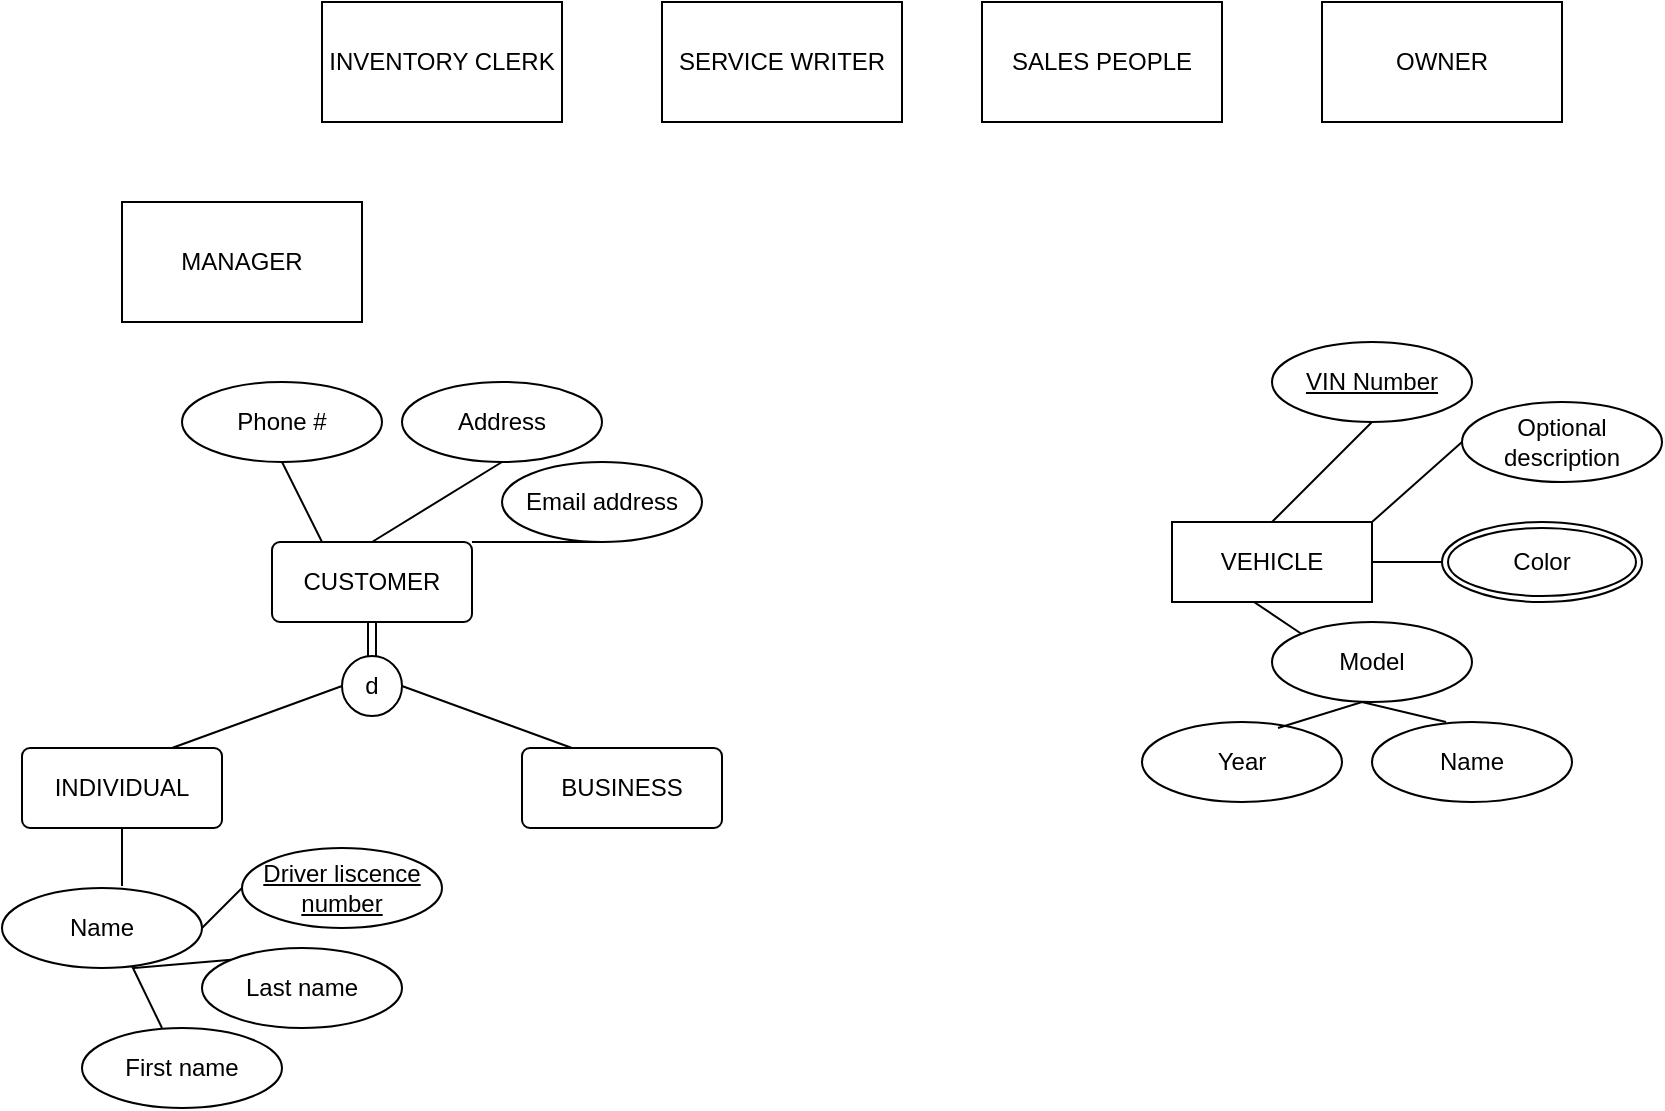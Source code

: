 <mxfile version="15.3.4" type="github">
  <diagram id="4tuKTm64LaXgP7IwTOWB" name="Page-1">
    <mxGraphModel dx="1160" dy="764" grid="1" gridSize="10" guides="1" tooltips="1" connect="1" arrows="1" fold="1" page="1" pageScale="1" pageWidth="850" pageHeight="1100" math="0" shadow="0">
      <root>
        <mxCell id="0" />
        <mxCell id="1" parent="0" />
        <mxCell id="mfzrroewSdykWeL1LME4-1" value="INVENTORY CLERK" style="rounded=0;whiteSpace=wrap;html=1;hachureGap=4;pointerEvents=0;" vertex="1" parent="1">
          <mxGeometry x="160" y="70" width="120" height="60" as="geometry" />
        </mxCell>
        <mxCell id="mfzrroewSdykWeL1LME4-2" value="SALES PEOPLE" style="rounded=0;whiteSpace=wrap;html=1;hachureGap=4;pointerEvents=0;" vertex="1" parent="1">
          <mxGeometry x="490" y="70" width="120" height="60" as="geometry" />
        </mxCell>
        <mxCell id="mfzrroewSdykWeL1LME4-3" value="SERVICE WRITER" style="rounded=0;whiteSpace=wrap;html=1;hachureGap=4;pointerEvents=0;" vertex="1" parent="1">
          <mxGeometry x="330" y="70" width="120" height="60" as="geometry" />
        </mxCell>
        <mxCell id="mfzrroewSdykWeL1LME4-4" value="MANAGER" style="rounded=0;whiteSpace=wrap;html=1;hachureGap=4;pointerEvents=0;" vertex="1" parent="1">
          <mxGeometry x="60" y="170" width="120" height="60" as="geometry" />
        </mxCell>
        <mxCell id="mfzrroewSdykWeL1LME4-5" value="OWNER" style="rounded=0;whiteSpace=wrap;html=1;hachureGap=4;pointerEvents=0;" vertex="1" parent="1">
          <mxGeometry x="660" y="70" width="120" height="60" as="geometry" />
        </mxCell>
        <mxCell id="mfzrroewSdykWeL1LME4-10" value="" style="endArrow=none;html=1;startSize=14;endSize=14;sourcePerimeterSpacing=8;targetPerimeterSpacing=8;" edge="1" parent="1">
          <mxGeometry width="50" height="50" relative="1" as="geometry">
            <mxPoint x="635" y="330" as="sourcePoint" />
            <mxPoint x="685" y="280" as="targetPoint" />
          </mxGeometry>
        </mxCell>
        <mxCell id="mfzrroewSdykWeL1LME4-13" value="VIN Number" style="ellipse;whiteSpace=wrap;html=1;align=center;fontStyle=4;hachureGap=4;pointerEvents=0;" vertex="1" parent="1">
          <mxGeometry x="635" y="240" width="100" height="40" as="geometry" />
        </mxCell>
        <mxCell id="mfzrroewSdykWeL1LME4-15" value="VEHICLE" style="whiteSpace=wrap;html=1;align=center;hachureGap=4;pointerEvents=0;" vertex="1" parent="1">
          <mxGeometry x="585" y="330" width="100" height="40" as="geometry" />
        </mxCell>
        <mxCell id="mfzrroewSdykWeL1LME4-16" value="Model" style="ellipse;whiteSpace=wrap;html=1;align=center;hachureGap=4;pointerEvents=0;" vertex="1" parent="1">
          <mxGeometry x="635" y="380" width="100" height="40" as="geometry" />
        </mxCell>
        <mxCell id="mfzrroewSdykWeL1LME4-17" value="Name" style="ellipse;whiteSpace=wrap;html=1;align=center;hachureGap=4;pointerEvents=0;" vertex="1" parent="1">
          <mxGeometry x="685" y="430" width="100" height="40" as="geometry" />
        </mxCell>
        <mxCell id="mfzrroewSdykWeL1LME4-18" value="Year" style="ellipse;whiteSpace=wrap;html=1;align=center;hachureGap=4;pointerEvents=0;" vertex="1" parent="1">
          <mxGeometry x="570" y="430" width="100" height="40" as="geometry" />
        </mxCell>
        <mxCell id="mfzrroewSdykWeL1LME4-19" value="" style="endArrow=none;html=1;rounded=0;startSize=14;endSize=14;sourcePerimeterSpacing=8;targetPerimeterSpacing=8;entryX=0.37;entryY=0;entryDx=0;entryDy=0;entryPerimeter=0;exitX=0.68;exitY=0.075;exitDx=0;exitDy=0;exitPerimeter=0;" edge="1" parent="1" source="mfzrroewSdykWeL1LME4-18" target="mfzrroewSdykWeL1LME4-17">
          <mxGeometry relative="1" as="geometry">
            <mxPoint x="620" y="400" as="sourcePoint" />
            <mxPoint x="700" y="360" as="targetPoint" />
            <Array as="points">
              <mxPoint x="680" y="420" />
            </Array>
          </mxGeometry>
        </mxCell>
        <mxCell id="mfzrroewSdykWeL1LME4-21" value="" style="endArrow=none;html=1;rounded=0;startSize=14;endSize=14;sourcePerimeterSpacing=8;targetPerimeterSpacing=8;exitX=0.41;exitY=1;exitDx=0;exitDy=0;exitPerimeter=0;entryX=0;entryY=0;entryDx=0;entryDy=0;" edge="1" parent="1" source="mfzrroewSdykWeL1LME4-15" target="mfzrroewSdykWeL1LME4-16">
          <mxGeometry relative="1" as="geometry">
            <mxPoint x="540" y="360" as="sourcePoint" />
            <mxPoint x="700" y="360" as="targetPoint" />
          </mxGeometry>
        </mxCell>
        <mxCell id="mfzrroewSdykWeL1LME4-23" value="Color" style="ellipse;shape=doubleEllipse;margin=3;whiteSpace=wrap;html=1;align=center;hachureGap=4;pointerEvents=0;" vertex="1" parent="1">
          <mxGeometry x="720" y="330" width="100" height="40" as="geometry" />
        </mxCell>
        <mxCell id="mfzrroewSdykWeL1LME4-24" value="" style="endArrow=none;html=1;rounded=0;startSize=14;endSize=14;sourcePerimeterSpacing=8;targetPerimeterSpacing=8;entryX=0;entryY=0.5;entryDx=0;entryDy=0;exitX=1;exitY=0.5;exitDx=0;exitDy=0;" edge="1" parent="1" source="mfzrroewSdykWeL1LME4-15" target="mfzrroewSdykWeL1LME4-23">
          <mxGeometry relative="1" as="geometry">
            <mxPoint x="690" y="350" as="sourcePoint" />
            <mxPoint x="700" y="360" as="targetPoint" />
          </mxGeometry>
        </mxCell>
        <mxCell id="mfzrroewSdykWeL1LME4-25" value="Optional description" style="ellipse;whiteSpace=wrap;html=1;align=center;hachureGap=4;pointerEvents=0;" vertex="1" parent="1">
          <mxGeometry x="730" y="270" width="100" height="40" as="geometry" />
        </mxCell>
        <mxCell id="mfzrroewSdykWeL1LME4-26" value="" style="endArrow=none;html=1;rounded=0;startSize=14;endSize=14;sourcePerimeterSpacing=8;targetPerimeterSpacing=8;entryX=0;entryY=0.5;entryDx=0;entryDy=0;exitX=1;exitY=0;exitDx=0;exitDy=0;" edge="1" parent="1" source="mfzrroewSdykWeL1LME4-15" target="mfzrroewSdykWeL1LME4-25">
          <mxGeometry relative="1" as="geometry">
            <mxPoint x="540" y="350" as="sourcePoint" />
            <mxPoint x="700" y="350" as="targetPoint" />
          </mxGeometry>
        </mxCell>
        <mxCell id="mfzrroewSdykWeL1LME4-62" style="edgeStyle=none;curved=1;rounded=0;orthogonalLoop=1;jettySize=auto;html=1;exitX=0.5;exitY=1;exitDx=0;exitDy=0;entryX=0.5;entryY=0;entryDx=0;entryDy=0;endArrow=open;sourcePerimeterSpacing=8;targetPerimeterSpacing=8;shape=link;" edge="1" parent="1" target="mfzrroewSdykWeL1LME4-58">
          <mxGeometry relative="1" as="geometry">
            <mxPoint x="185" y="380" as="sourcePoint" />
          </mxGeometry>
        </mxCell>
        <mxCell id="mfzrroewSdykWeL1LME4-27" value="CUSTOMER" style="rounded=1;arcSize=10;whiteSpace=wrap;html=1;align=center;hachureGap=4;pointerEvents=0;" vertex="1" parent="1">
          <mxGeometry x="135" y="340" width="100" height="40" as="geometry" />
        </mxCell>
        <mxCell id="mfzrroewSdykWeL1LME4-66" style="rounded=0;orthogonalLoop=1;jettySize=auto;html=1;exitX=0.75;exitY=0;exitDx=0;exitDy=0;entryX=0;entryY=0.5;entryDx=0;entryDy=0;endArrow=none;sourcePerimeterSpacing=8;targetPerimeterSpacing=8;endFill=0;" edge="1" parent="1" source="mfzrroewSdykWeL1LME4-28" target="mfzrroewSdykWeL1LME4-58">
          <mxGeometry relative="1" as="geometry" />
        </mxCell>
        <mxCell id="mfzrroewSdykWeL1LME4-28" value="INDIVIDUAL" style="rounded=1;arcSize=10;whiteSpace=wrap;html=1;align=center;hachureGap=4;pointerEvents=0;" vertex="1" parent="1">
          <mxGeometry x="10" y="443" width="100" height="40" as="geometry" />
        </mxCell>
        <mxCell id="mfzrroewSdykWeL1LME4-29" value="BUSINESS" style="rounded=1;arcSize=10;whiteSpace=wrap;html=1;align=center;hachureGap=4;pointerEvents=0;" vertex="1" parent="1">
          <mxGeometry x="260" y="443" width="100" height="40" as="geometry" />
        </mxCell>
        <mxCell id="mfzrroewSdykWeL1LME4-30" value="Address" style="ellipse;whiteSpace=wrap;html=1;align=center;hachureGap=4;pointerEvents=0;" vertex="1" parent="1">
          <mxGeometry x="200" y="260" width="100" height="40" as="geometry" />
        </mxCell>
        <mxCell id="mfzrroewSdykWeL1LME4-31" value="" style="endArrow=none;html=1;rounded=0;startSize=14;endSize=14;sourcePerimeterSpacing=8;targetPerimeterSpacing=8;exitX=0.5;exitY=1;exitDx=0;exitDy=0;entryX=0.5;entryY=0;entryDx=0;entryDy=0;" edge="1" parent="1" source="mfzrroewSdykWeL1LME4-30" target="mfzrroewSdykWeL1LME4-27">
          <mxGeometry relative="1" as="geometry">
            <mxPoint x="330" y="380" as="sourcePoint" />
            <mxPoint x="490" y="380" as="targetPoint" />
          </mxGeometry>
        </mxCell>
        <mxCell id="mfzrroewSdykWeL1LME4-35" value="Phone #" style="ellipse;whiteSpace=wrap;html=1;align=center;hachureGap=4;pointerEvents=0;" vertex="1" parent="1">
          <mxGeometry x="90" y="260" width="100" height="40" as="geometry" />
        </mxCell>
        <mxCell id="mfzrroewSdykWeL1LME4-37" value="" style="endArrow=none;html=1;rounded=0;startSize=14;endSize=14;sourcePerimeterSpacing=8;targetPerimeterSpacing=8;exitX=0.25;exitY=0;exitDx=0;exitDy=0;" edge="1" parent="1" source="mfzrroewSdykWeL1LME4-27">
          <mxGeometry relative="1" as="geometry">
            <mxPoint x="280" y="450" as="sourcePoint" />
            <mxPoint x="140" y="300" as="targetPoint" />
          </mxGeometry>
        </mxCell>
        <mxCell id="mfzrroewSdykWeL1LME4-38" value="Email address" style="ellipse;whiteSpace=wrap;html=1;align=center;hachureGap=4;pointerEvents=0;" vertex="1" parent="1">
          <mxGeometry x="250" y="300" width="100" height="40" as="geometry" />
        </mxCell>
        <mxCell id="mfzrroewSdykWeL1LME4-40" value="" style="endArrow=none;html=1;rounded=0;startSize=14;endSize=14;sourcePerimeterSpacing=8;targetPerimeterSpacing=8;exitX=1;exitY=0;exitDx=0;exitDy=0;entryX=0.5;entryY=1;entryDx=0;entryDy=0;" edge="1" parent="1" source="mfzrroewSdykWeL1LME4-27" target="mfzrroewSdykWeL1LME4-38">
          <mxGeometry relative="1" as="geometry">
            <mxPoint x="330" y="380" as="sourcePoint" />
            <mxPoint x="490" y="380" as="targetPoint" />
          </mxGeometry>
        </mxCell>
        <mxCell id="mfzrroewSdykWeL1LME4-41" value="Name" style="ellipse;whiteSpace=wrap;html=1;align=center;hachureGap=4;pointerEvents=0;" vertex="1" parent="1">
          <mxGeometry y="513" width="100" height="40" as="geometry" />
        </mxCell>
        <mxCell id="mfzrroewSdykWeL1LME4-42" value="" style="endArrow=none;html=1;rounded=0;startSize=14;endSize=14;sourcePerimeterSpacing=8;targetPerimeterSpacing=8;exitX=0.65;exitY=0.975;exitDx=0;exitDy=0;exitPerimeter=0;" edge="1" parent="1" source="mfzrroewSdykWeL1LME4-41">
          <mxGeometry relative="1" as="geometry">
            <mxPoint x="90" y="573" as="sourcePoint" />
            <mxPoint x="80" y="583" as="targetPoint" />
          </mxGeometry>
        </mxCell>
        <mxCell id="mfzrroewSdykWeL1LME4-44" value="" style="endArrow=none;html=1;rounded=0;startSize=14;endSize=14;sourcePerimeterSpacing=8;targetPerimeterSpacing=8;entryX=0.5;entryY=1;entryDx=0;entryDy=0;" edge="1" parent="1" target="mfzrroewSdykWeL1LME4-28">
          <mxGeometry relative="1" as="geometry">
            <mxPoint x="60" y="512" as="sourcePoint" />
            <mxPoint x="220" y="512" as="targetPoint" />
          </mxGeometry>
        </mxCell>
        <mxCell id="mfzrroewSdykWeL1LME4-46" value="First name" style="ellipse;whiteSpace=wrap;html=1;align=center;hachureGap=4;pointerEvents=0;" vertex="1" parent="1">
          <mxGeometry x="40" y="583" width="100" height="40" as="geometry" />
        </mxCell>
        <mxCell id="mfzrroewSdykWeL1LME4-48" value="Last name" style="ellipse;whiteSpace=wrap;html=1;align=center;hachureGap=4;pointerEvents=0;" vertex="1" parent="1">
          <mxGeometry x="100" y="543" width="100" height="40" as="geometry" />
        </mxCell>
        <mxCell id="mfzrroewSdykWeL1LME4-49" value="" style="endArrow=none;html=1;rounded=0;startSize=14;endSize=14;sourcePerimeterSpacing=8;targetPerimeterSpacing=8;exitX=0.66;exitY=1;exitDx=0;exitDy=0;entryX=0;entryY=0;entryDx=0;entryDy=0;exitPerimeter=0;" edge="1" parent="1" source="mfzrroewSdykWeL1LME4-41" target="mfzrroewSdykWeL1LME4-48">
          <mxGeometry relative="1" as="geometry">
            <mxPoint x="330" y="413" as="sourcePoint" />
            <mxPoint x="490" y="413" as="targetPoint" />
          </mxGeometry>
        </mxCell>
        <mxCell id="mfzrroewSdykWeL1LME4-50" value="Driver liscence number" style="ellipse;whiteSpace=wrap;html=1;align=center;fontStyle=4;hachureGap=4;pointerEvents=0;" vertex="1" parent="1">
          <mxGeometry x="120" y="493" width="100" height="40" as="geometry" />
        </mxCell>
        <mxCell id="mfzrroewSdykWeL1LME4-51" value="" style="endArrow=none;html=1;rounded=0;startSize=14;endSize=14;sourcePerimeterSpacing=8;targetPerimeterSpacing=8;exitX=1;exitY=0.5;exitDx=0;exitDy=0;entryX=0;entryY=0.5;entryDx=0;entryDy=0;" edge="1" parent="1" source="mfzrroewSdykWeL1LME4-41" target="mfzrroewSdykWeL1LME4-50">
          <mxGeometry relative="1" as="geometry">
            <mxPoint x="76" y="563" as="sourcePoint" />
            <mxPoint x="124.645" y="558.858" as="targetPoint" />
          </mxGeometry>
        </mxCell>
        <mxCell id="mfzrroewSdykWeL1LME4-58" value="d" style="ellipse;whiteSpace=wrap;html=1;aspect=fixed;hachureGap=4;pointerEvents=0;" vertex="1" parent="1">
          <mxGeometry x="170" y="397" width="30" height="30" as="geometry" />
        </mxCell>
        <mxCell id="mfzrroewSdykWeL1LME4-67" style="rounded=0;orthogonalLoop=1;jettySize=auto;html=1;exitX=0.25;exitY=0;exitDx=0;exitDy=0;entryX=1;entryY=0.5;entryDx=0;entryDy=0;endArrow=none;sourcePerimeterSpacing=8;targetPerimeterSpacing=8;endFill=0;" edge="1" parent="1" source="mfzrroewSdykWeL1LME4-29" target="mfzrroewSdykWeL1LME4-58">
          <mxGeometry relative="1" as="geometry">
            <mxPoint x="95" y="453" as="sourcePoint" />
            <mxPoint x="180" y="422" as="targetPoint" />
          </mxGeometry>
        </mxCell>
      </root>
    </mxGraphModel>
  </diagram>
</mxfile>
